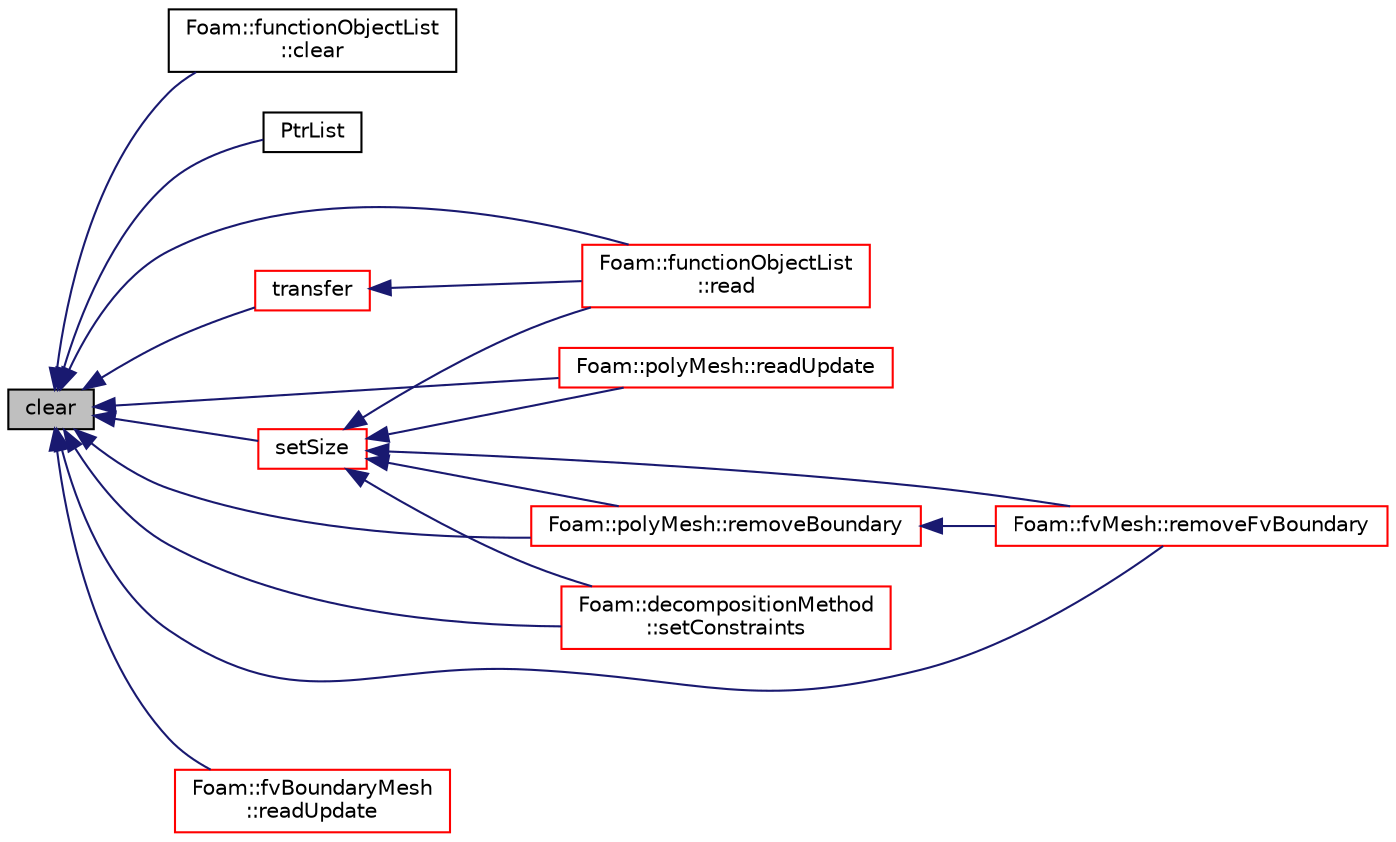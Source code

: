 digraph "clear"
{
  bgcolor="transparent";
  edge [fontname="Helvetica",fontsize="10",labelfontname="Helvetica",labelfontsize="10"];
  node [fontname="Helvetica",fontsize="10",shape=record];
  rankdir="LR";
  Node1 [label="clear",height=0.2,width=0.4,color="black", fillcolor="grey75", style="filled", fontcolor="black"];
  Node1 -> Node2 [dir="back",color="midnightblue",fontsize="10",style="solid",fontname="Helvetica"];
  Node2 [label="Foam::functionObjectList\l::clear",height=0.2,width=0.4,color="black",URL="$a00869.html#ac8bb3912a3ce86b15842e79d0b421204",tooltip="Clear the list of function objects. "];
  Node1 -> Node3 [dir="back",color="midnightblue",fontsize="10",style="solid",fontname="Helvetica"];
  Node3 [label="PtrList",height=0.2,width=0.4,color="black",URL="$a02033.html#a89f98454bf6129a9b2e315c92894e4c1",tooltip="Construct from Istream using default Istream constructor class. "];
  Node1 -> Node4 [dir="back",color="midnightblue",fontsize="10",style="solid",fontname="Helvetica"];
  Node4 [label="Foam::functionObjectList\l::read",height=0.2,width=0.4,color="red",URL="$a00869.html#af816873151ddb0126e98bb2f914d8ed5",tooltip="Read and set the function objects if their data have changed. "];
  Node1 -> Node5 [dir="back",color="midnightblue",fontsize="10",style="solid",fontname="Helvetica"];
  Node5 [label="Foam::fvBoundaryMesh\l::readUpdate",height=0.2,width=0.4,color="red",URL="$a00870.html#a84e8ad6f4a3d405f63f3f869ba17f9d4",tooltip="Update boundary based on new polyBoundaryMesh. "];
  Node1 -> Node6 [dir="back",color="midnightblue",fontsize="10",style="solid",fontname="Helvetica"];
  Node6 [label="Foam::polyMesh::readUpdate",height=0.2,width=0.4,color="red",URL="$a01917.html#a9d298b9dbcdbe96c85e7ea556233a8c2",tooltip="Update the mesh based on the mesh files saved in. "];
  Node1 -> Node7 [dir="back",color="midnightblue",fontsize="10",style="solid",fontname="Helvetica"];
  Node7 [label="Foam::polyMesh::removeBoundary",height=0.2,width=0.4,color="red",URL="$a01917.html#acc2134c36adb97b988d5efc383a7f9f0",tooltip="Remove boundary patches. "];
  Node7 -> Node8 [dir="back",color="midnightblue",fontsize="10",style="solid",fontname="Helvetica"];
  Node8 [label="Foam::fvMesh::removeFvBoundary",height=0.2,width=0.4,color="red",URL="$a00876.html#ac0182771afe06e7f2d7d52a627a0e16f",tooltip="Remove boundary patches. Warning: fvPatchFields hold ref to. "];
  Node1 -> Node8 [dir="back",color="midnightblue",fontsize="10",style="solid",fontname="Helvetica"];
  Node1 -> Node9 [dir="back",color="midnightblue",fontsize="10",style="solid",fontname="Helvetica"];
  Node9 [label="Foam::decompositionMethod\l::setConstraints",height=0.2,width=0.4,color="red",URL="$a00505.html#a36608a91d1c00b41284eaf46b895387c",tooltip="Helper: extract constraints: "];
  Node1 -> Node10 [dir="back",color="midnightblue",fontsize="10",style="solid",fontname="Helvetica"];
  Node10 [label="setSize",height=0.2,width=0.4,color="red",URL="$a02033.html#aedb985ffeaf1bdbfeccc2a8730405703",tooltip="Reset size of PtrList. If extending the PtrList, new entries are. "];
  Node10 -> Node4 [dir="back",color="midnightblue",fontsize="10",style="solid",fontname="Helvetica"];
  Node10 -> Node6 [dir="back",color="midnightblue",fontsize="10",style="solid",fontname="Helvetica"];
  Node10 -> Node7 [dir="back",color="midnightblue",fontsize="10",style="solid",fontname="Helvetica"];
  Node10 -> Node8 [dir="back",color="midnightblue",fontsize="10",style="solid",fontname="Helvetica"];
  Node10 -> Node9 [dir="back",color="midnightblue",fontsize="10",style="solid",fontname="Helvetica"];
  Node1 -> Node11 [dir="back",color="midnightblue",fontsize="10",style="solid",fontname="Helvetica"];
  Node11 [label="transfer",height=0.2,width=0.4,color="red",URL="$a02033.html#ae4acac23c93b50dec8d699ac30e8d996",tooltip="Transfer the contents of the argument PtrList into this PtrList. "];
  Node11 -> Node4 [dir="back",color="midnightblue",fontsize="10",style="solid",fontname="Helvetica"];
}

